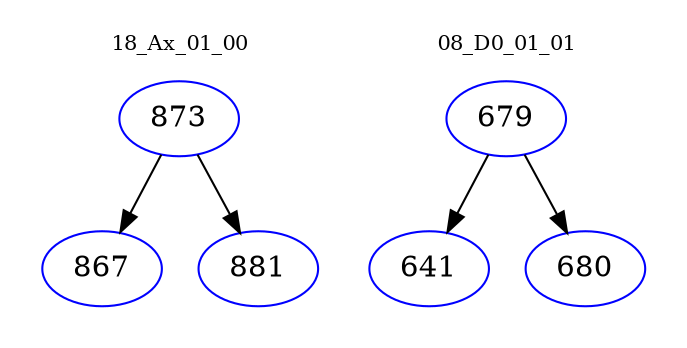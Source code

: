 digraph{
subgraph cluster_0 {
color = white
label = "18_Ax_01_00";
fontsize=10;
T0_873 [label="873", color="blue"]
T0_873 -> T0_867 [color="black"]
T0_867 [label="867", color="blue"]
T0_873 -> T0_881 [color="black"]
T0_881 [label="881", color="blue"]
}
subgraph cluster_1 {
color = white
label = "08_D0_01_01";
fontsize=10;
T1_679 [label="679", color="blue"]
T1_679 -> T1_641 [color="black"]
T1_641 [label="641", color="blue"]
T1_679 -> T1_680 [color="black"]
T1_680 [label="680", color="blue"]
}
}
